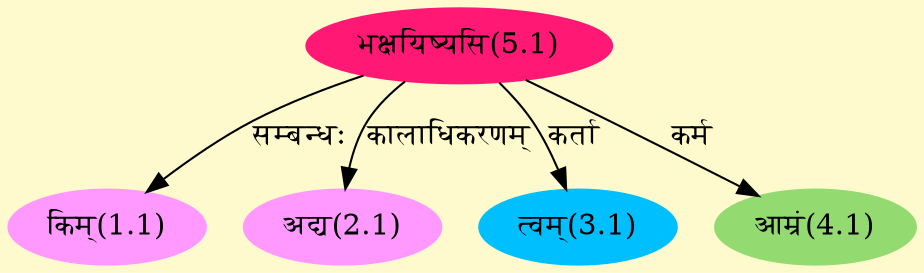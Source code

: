 digraph G{
rankdir=BT;
 compound=true;
 bgcolor="lemonchiffon1";
Node1_1 [style=filled, color="#FF99FF" label = "किम्(1.1)"]
Node5_1 [style=filled, color="#FF1975" label = "भक्षयिष्यसि(5.1)"]
Node2_1 [style=filled, color="#FF99FF" label = "अद्य(2.1)"]
Node3_1 [style=filled, color="#00BFFF" label = "त्वम्(3.1)"]
Node4_1 [style=filled, color="#93DB70" label = "आम्रं(4.1)"]
/* Start of Relations section */

Node1_1 -> Node5_1 [  label="सम्बन्धः"  dir="back" ]
Node2_1 -> Node5_1 [  label="कालाधिकरणम्"  dir="back" ]
Node3_1 -> Node5_1 [  label="कर्ता"  dir="back" ]
Node4_1 -> Node5_1 [  label="कर्म"  dir="back" ]
}
